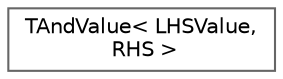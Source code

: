 digraph "Graphical Class Hierarchy"
{
 // INTERACTIVE_SVG=YES
 // LATEX_PDF_SIZE
  bgcolor="transparent";
  edge [fontname=Helvetica,fontsize=10,labelfontname=Helvetica,labelfontsize=10];
  node [fontname=Helvetica,fontsize=10,shape=box,height=0.2,width=0.4];
  rankdir="LR";
  Node0 [id="Node000000",label="TAndValue\< LHSValue,\l RHS \>",height=0.2,width=0.4,color="grey40", fillcolor="white", style="filled",URL="$dd/d18/structTAndValue.html",tooltip=" "];
}
